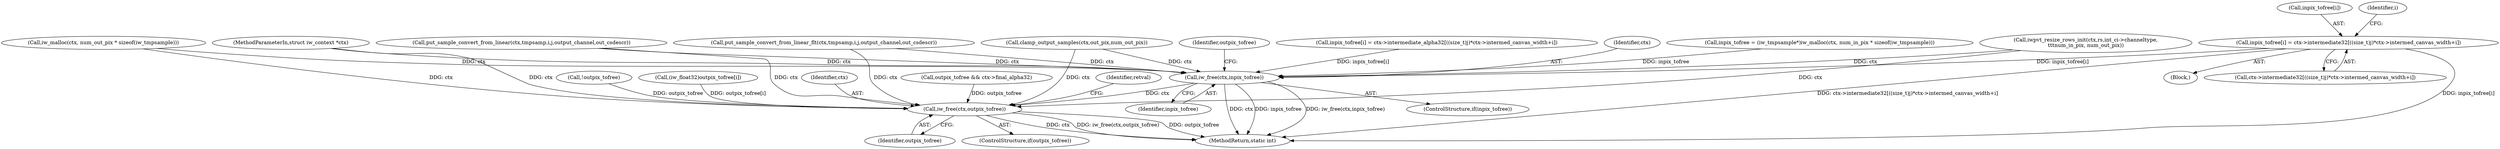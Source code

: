 digraph "0_imageworsener_a4f247707f08e322f0b41e82c3e06e224240a654_0@pointer" {
"1000474" [label="(Call,inpix_tofree[i] = ctx->intermediate32[((size_t)j)*ctx->intermed_canvas_width+i])"];
"1000842" [label="(Call,iw_free(ctx,inpix_tofree))"];
"1000847" [label="(Call,iw_free(ctx,outpix_tofree))"];
"1000849" [label="(Identifier,outpix_tofree)"];
"1000845" [label="(ControlStructure,if(outpix_tofree))"];
"1000250" [label="(Call,iw_malloc(ctx, num_out_pix * sizeof(iw_tmpsample)))"];
"1000846" [label="(Identifier,outpix_tofree)"];
"1000842" [label="(Call,iw_free(ctx,inpix_tofree))"];
"1000445" [label="(Call,inpix_tofree[i] = ctx->intermediate_alpha32[((size_t)j)*ctx->intermed_canvas_width+i])"];
"1000475" [label="(Call,inpix_tofree[i])"];
"1000473" [label="(Block,)"];
"1000257" [label="(Call,!outpix_tofree)"];
"1000540" [label="(Call,(iw_float32)outpix_tofree[i])"];
"1000478" [label="(Call,ctx->intermediate32[((size_t)j)*ctx->intermed_canvas_width+i])"];
"1000840" [label="(ControlStructure,if(inpix_tofree))"];
"1000109" [label="(MethodParameterIn,struct iw_context *ctx)"];
"1000851" [label="(Identifier,retval)"];
"1000751" [label="(Call,put_sample_convert_from_linear(ctx,tmpsamp,i,j,output_channel,out_csdescr))"];
"1000474" [label="(Call,inpix_tofree[i] = ctx->intermediate32[((size_t)j)*ctx->intermed_canvas_width+i])"];
"1000406" [label="(Call,iwpvt_resize_rows_init(ctx,rs,int_ci->channeltype,\n\t\t\tnum_in_pix, num_out_pix))"];
"1000743" [label="(Call,put_sample_convert_from_linear_flt(ctx,tmpsamp,i,j,output_channel,out_csdescr))"];
"1000848" [label="(Identifier,ctx)"];
"1000501" [label="(Call,clamp_output_samples(ctx,out_pix,num_out_pix))"];
"1000472" [label="(Identifier,i)"];
"1000508" [label="(Call,outpix_tofree && ctx->final_alpha32)"];
"1000843" [label="(Identifier,ctx)"];
"1000847" [label="(Call,iw_free(ctx,outpix_tofree))"];
"1000852" [label="(MethodReturn,static int)"];
"1000233" [label="(Call,inpix_tofree = (iw_tmpsample*)iw_malloc(ctx, num_in_pix * sizeof(iw_tmpsample)))"];
"1000844" [label="(Identifier,inpix_tofree)"];
"1000474" -> "1000473"  [label="AST: "];
"1000474" -> "1000478"  [label="CFG: "];
"1000475" -> "1000474"  [label="AST: "];
"1000478" -> "1000474"  [label="AST: "];
"1000472" -> "1000474"  [label="CFG: "];
"1000474" -> "1000852"  [label="DDG: inpix_tofree[i]"];
"1000474" -> "1000852"  [label="DDG: ctx->intermediate32[((size_t)j)*ctx->intermed_canvas_width+i]"];
"1000474" -> "1000842"  [label="DDG: inpix_tofree[i]"];
"1000842" -> "1000840"  [label="AST: "];
"1000842" -> "1000844"  [label="CFG: "];
"1000843" -> "1000842"  [label="AST: "];
"1000844" -> "1000842"  [label="AST: "];
"1000846" -> "1000842"  [label="CFG: "];
"1000842" -> "1000852"  [label="DDG: ctx"];
"1000842" -> "1000852"  [label="DDG: inpix_tofree"];
"1000842" -> "1000852"  [label="DDG: iw_free(ctx,inpix_tofree)"];
"1000250" -> "1000842"  [label="DDG: ctx"];
"1000743" -> "1000842"  [label="DDG: ctx"];
"1000406" -> "1000842"  [label="DDG: ctx"];
"1000501" -> "1000842"  [label="DDG: ctx"];
"1000751" -> "1000842"  [label="DDG: ctx"];
"1000109" -> "1000842"  [label="DDG: ctx"];
"1000445" -> "1000842"  [label="DDG: inpix_tofree[i]"];
"1000233" -> "1000842"  [label="DDG: inpix_tofree"];
"1000842" -> "1000847"  [label="DDG: ctx"];
"1000847" -> "1000845"  [label="AST: "];
"1000847" -> "1000849"  [label="CFG: "];
"1000848" -> "1000847"  [label="AST: "];
"1000849" -> "1000847"  [label="AST: "];
"1000851" -> "1000847"  [label="CFG: "];
"1000847" -> "1000852"  [label="DDG: outpix_tofree"];
"1000847" -> "1000852"  [label="DDG: ctx"];
"1000847" -> "1000852"  [label="DDG: iw_free(ctx,outpix_tofree)"];
"1000743" -> "1000847"  [label="DDG: ctx"];
"1000406" -> "1000847"  [label="DDG: ctx"];
"1000501" -> "1000847"  [label="DDG: ctx"];
"1000751" -> "1000847"  [label="DDG: ctx"];
"1000250" -> "1000847"  [label="DDG: ctx"];
"1000109" -> "1000847"  [label="DDG: ctx"];
"1000508" -> "1000847"  [label="DDG: outpix_tofree"];
"1000257" -> "1000847"  [label="DDG: outpix_tofree"];
"1000540" -> "1000847"  [label="DDG: outpix_tofree[i]"];
}
